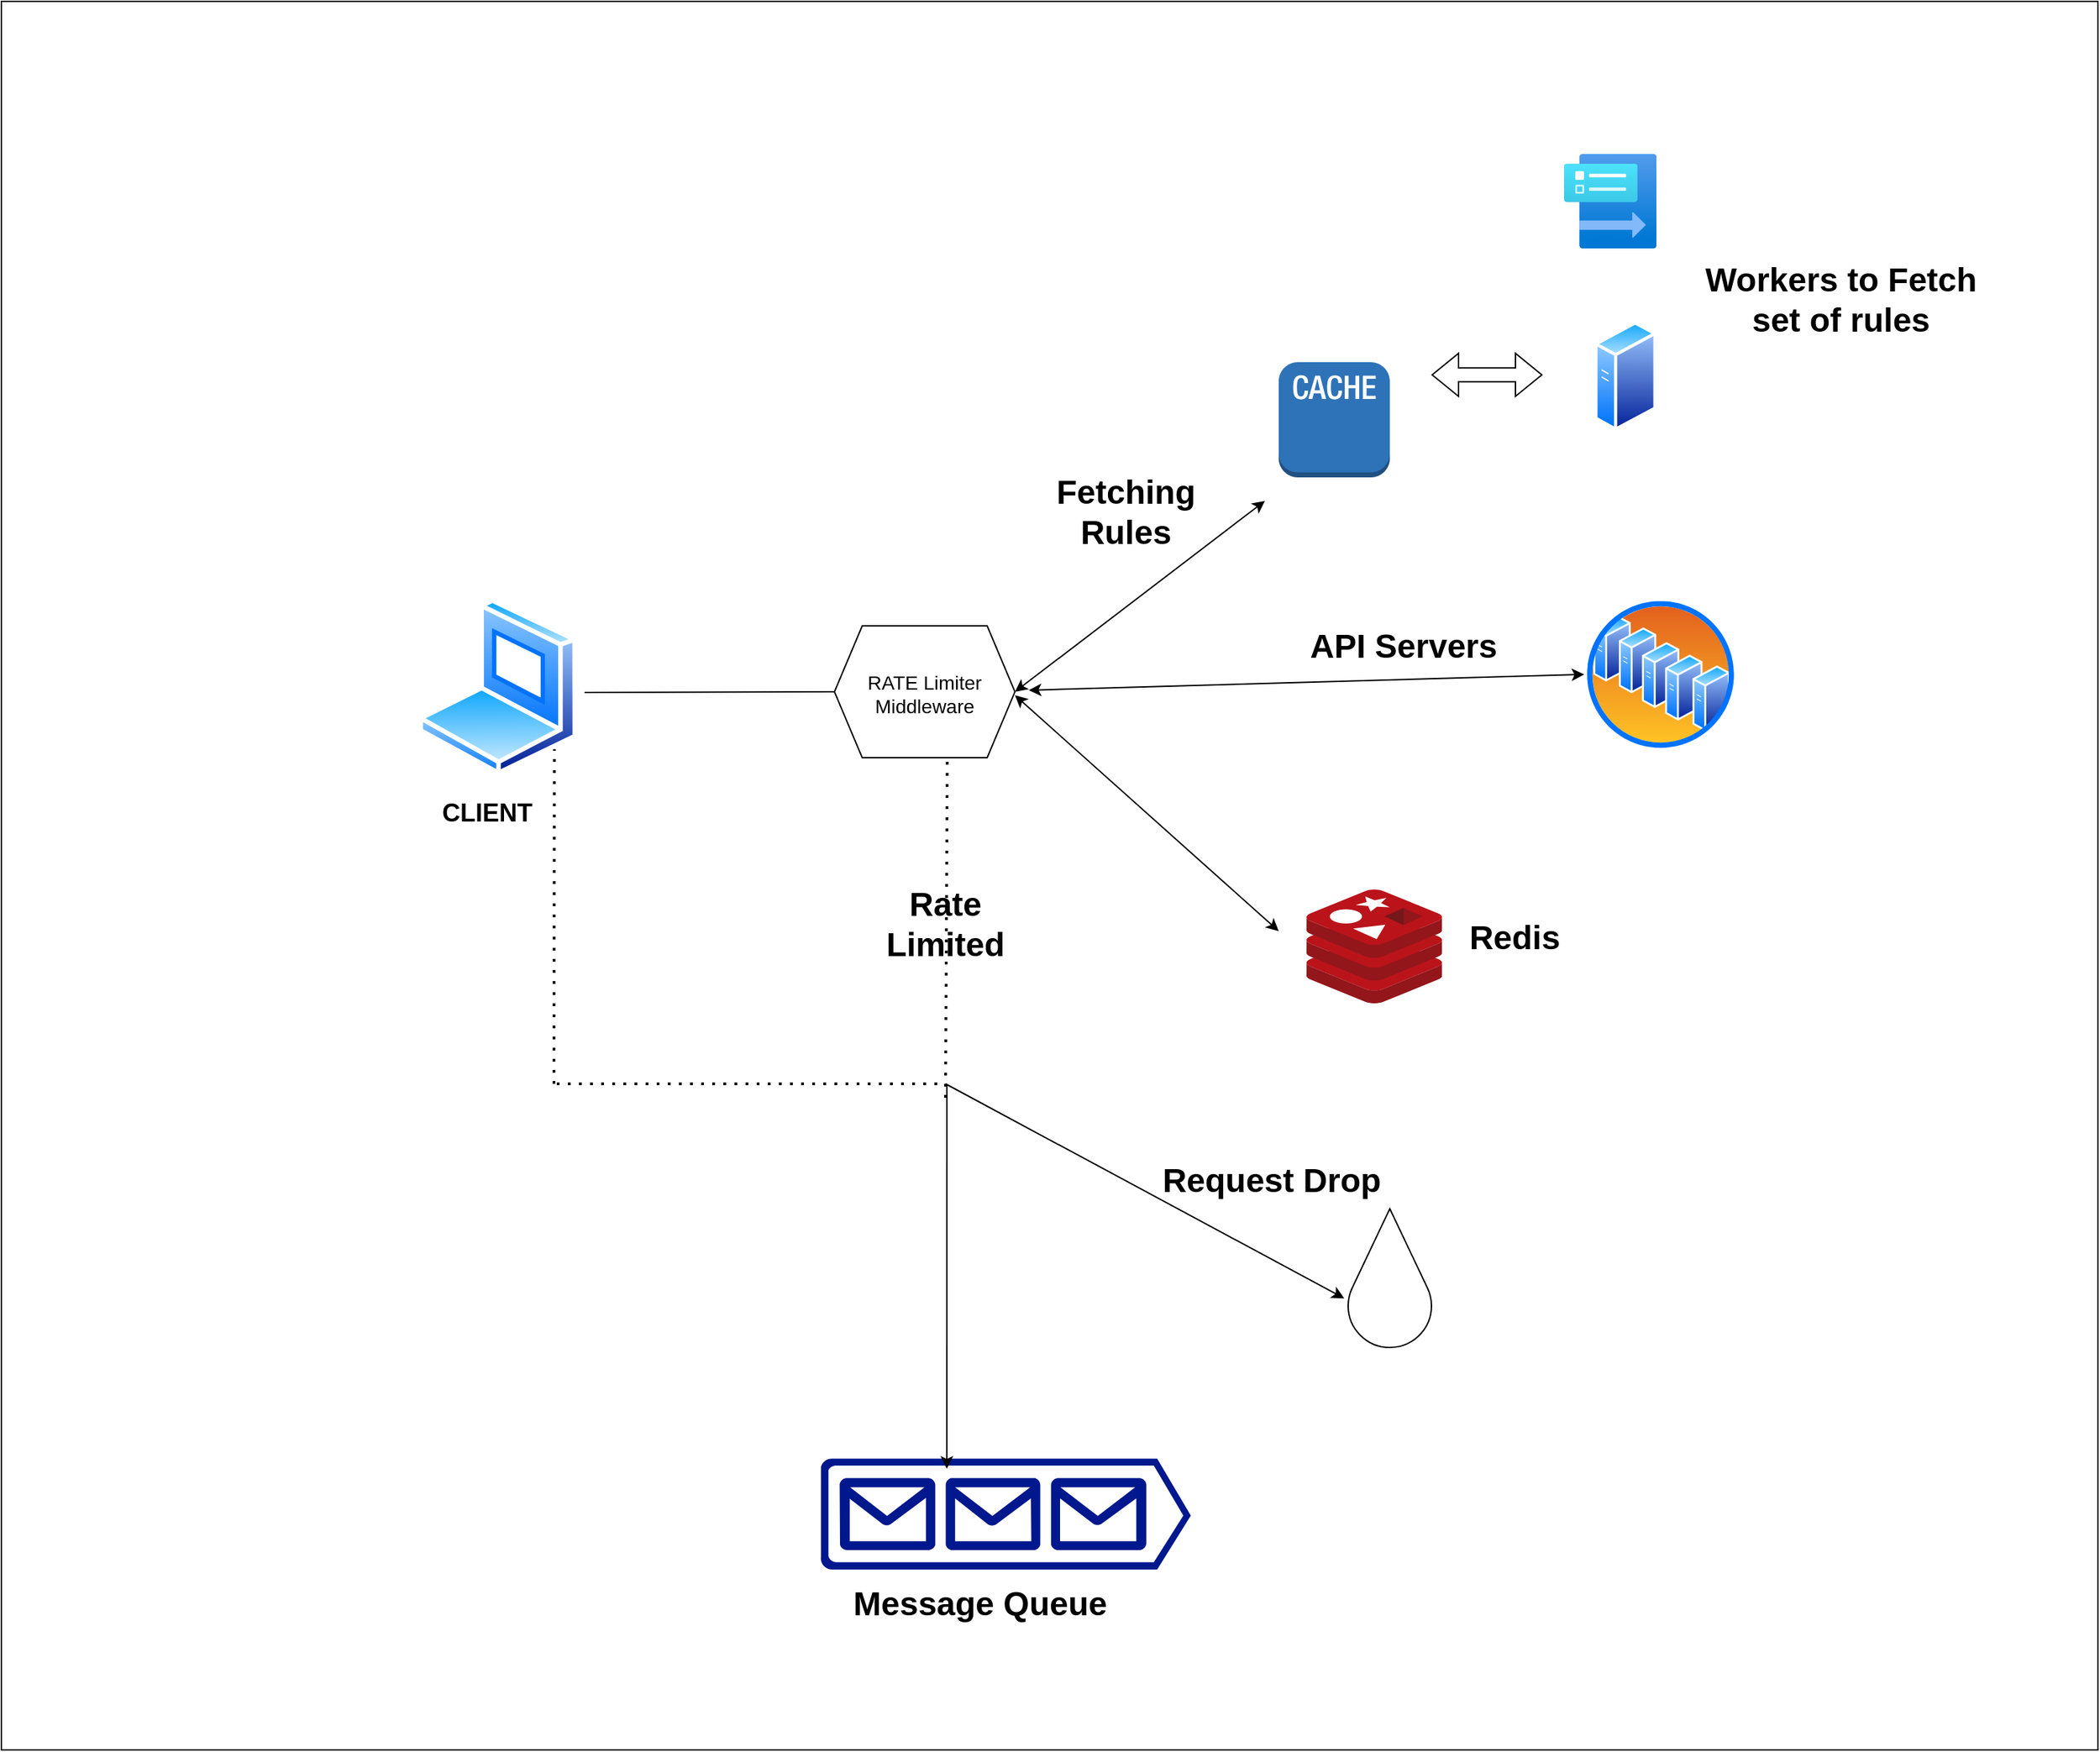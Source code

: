 <mxfile version="24.7.6">
  <diagram name="Page-1" id="t0z6HX3SSCtNVtdLfMdY">
    <mxGraphModel dx="2751" dy="2340" grid="1" gridSize="10" guides="1" tooltips="1" connect="1" arrows="1" fold="1" page="1" pageScale="1" pageWidth="827" pageHeight="1169" math="0" shadow="0">
      <root>
        <mxCell id="0" />
        <mxCell id="1" parent="0" />
        <mxCell id="lRik8jNGAHW4wpgIvJV3-1" value="" style="image;aspect=fixed;perimeter=ellipsePerimeter;html=1;align=center;shadow=0;dashed=0;spacingTop=3;image=img/lib/active_directory/laptop_client.svg;" vertex="1" parent="1">
          <mxGeometry x="-50" y="180" width="115" height="127.78" as="geometry" />
        </mxCell>
        <mxCell id="lRik8jNGAHW4wpgIvJV3-2" value="" style="shape=hexagon;perimeter=hexagonPerimeter2;whiteSpace=wrap;html=1;fixedSize=1;" vertex="1" parent="1">
          <mxGeometry x="250" y="200" width="130" height="95" as="geometry" />
        </mxCell>
        <mxCell id="lRik8jNGAHW4wpgIvJV3-3" value="" style="image;aspect=fixed;perimeter=ellipsePerimeter;html=1;align=center;shadow=0;dashed=0;spacingTop=3;image=img/lib/active_directory/server_farm.svg;" vertex="1" parent="1">
          <mxGeometry x="790" y="180" width="110" height="110" as="geometry" />
        </mxCell>
        <mxCell id="lRik8jNGAHW4wpgIvJV3-4" value="" style="outlineConnect=0;dashed=0;verticalLabelPosition=bottom;verticalAlign=top;align=center;html=1;shape=mxgraph.aws3.cache_node;fillColor=#2E73B8;gradientColor=none;" vertex="1" parent="1">
          <mxGeometry x="570" y="10" width="80" height="83" as="geometry" />
        </mxCell>
        <mxCell id="lRik8jNGAHW4wpgIvJV3-5" value="" style="image;aspect=fixed;perimeter=ellipsePerimeter;html=1;align=center;shadow=0;dashed=0;spacingTop=3;image=img/lib/active_directory/generic_server.svg;" vertex="1" parent="1">
          <mxGeometry x="797.3" y="-20" width="44.8" height="80" as="geometry" />
        </mxCell>
        <mxCell id="lRik8jNGAHW4wpgIvJV3-6" value="" style="image;sketch=0;aspect=fixed;html=1;points=[];align=center;fontSize=12;image=img/lib/mscae/Cache_Redis_Product.svg;" vertex="1" parent="1">
          <mxGeometry x="590" y="390" width="97.62" height="82" as="geometry" />
        </mxCell>
        <mxCell id="lRik8jNGAHW4wpgIvJV3-9" value="" style="sketch=0;aspect=fixed;pointerEvents=1;shadow=0;dashed=0;html=1;strokeColor=none;labelPosition=center;verticalLabelPosition=bottom;verticalAlign=top;align=center;fillColor=#00188D;shape=mxgraph.azure.queue_generic" vertex="1" parent="1">
          <mxGeometry x="240" y="800" width="266.67" height="80" as="geometry" />
        </mxCell>
        <mxCell id="lRik8jNGAHW4wpgIvJV3-10" value="" style="verticalLabelPosition=bottom;verticalAlign=top;html=1;shape=mxgraph.basic.drop" vertex="1" parent="1">
          <mxGeometry x="620" y="620" width="60" height="100" as="geometry" />
        </mxCell>
        <mxCell id="lRik8jNGAHW4wpgIvJV3-11" value="" style="image;aspect=fixed;html=1;points=[];align=center;fontSize=12;image=img/lib/azure2/other/Data_Collection_Rules.svg;" vertex="1" parent="1">
          <mxGeometry x="775.5" y="-140" width="66.6" height="68" as="geometry" />
        </mxCell>
        <mxCell id="lRik8jNGAHW4wpgIvJV3-12" value="&lt;b&gt;&lt;font style=&quot;font-size: 18px;&quot;&gt;CLIENT&lt;/font&gt;&lt;/b&gt;" style="text;html=1;align=center;verticalAlign=middle;whiteSpace=wrap;rounded=0;" vertex="1" parent="1">
          <mxGeometry x="-70" y="320" width="140" height="30" as="geometry" />
        </mxCell>
        <mxCell id="lRik8jNGAHW4wpgIvJV3-13" value="&lt;font style=&quot;font-size: 14px;&quot;&gt;RATE Limiter Middleware&lt;/font&gt;" style="text;html=1;align=center;verticalAlign=middle;whiteSpace=wrap;rounded=0;" vertex="1" parent="1">
          <mxGeometry x="260" y="218.89" width="110" height="61.11" as="geometry" />
        </mxCell>
        <mxCell id="lRik8jNGAHW4wpgIvJV3-14" value="" style="endArrow=classic;startArrow=classic;html=1;rounded=0;exitX=1;exitY=0.5;exitDx=0;exitDy=0;" edge="1" parent="1" source="lRik8jNGAHW4wpgIvJV3-2">
          <mxGeometry width="50" height="50" relative="1" as="geometry">
            <mxPoint x="270" y="120" as="sourcePoint" />
            <mxPoint x="560" y="110" as="targetPoint" />
          </mxGeometry>
        </mxCell>
        <mxCell id="lRik8jNGAHW4wpgIvJV3-15" value="" style="endArrow=classic;startArrow=classic;html=1;rounded=0;entryX=0;entryY=0.5;entryDx=0;entryDy=0;" edge="1" parent="1" target="lRik8jNGAHW4wpgIvJV3-3">
          <mxGeometry width="50" height="50" relative="1" as="geometry">
            <mxPoint x="390" y="246.39" as="sourcePoint" />
            <mxPoint x="560.0" y="241.39" as="targetPoint" />
          </mxGeometry>
        </mxCell>
        <mxCell id="lRik8jNGAHW4wpgIvJV3-16" value="" style="endArrow=classic;startArrow=classic;html=1;rounded=0;" edge="1" parent="1">
          <mxGeometry width="50" height="50" relative="1" as="geometry">
            <mxPoint x="570" y="420" as="sourcePoint" />
            <mxPoint x="380" y="250" as="targetPoint" />
          </mxGeometry>
        </mxCell>
        <mxCell id="lRik8jNGAHW4wpgIvJV3-17" value="" style="endArrow=classic;html=1;rounded=0;entryX=0.341;entryY=0.092;entryDx=0;entryDy=0;entryPerimeter=0;" edge="1" parent="1" target="lRik8jNGAHW4wpgIvJV3-9">
          <mxGeometry width="50" height="50" relative="1" as="geometry">
            <mxPoint x="331" y="530" as="sourcePoint" />
            <mxPoint x="200" y="490" as="targetPoint" />
          </mxGeometry>
        </mxCell>
        <mxCell id="lRik8jNGAHW4wpgIvJV3-18" value="" style="endArrow=classic;html=1;rounded=0;entryX=-0.047;entryY=0.646;entryDx=0;entryDy=0;entryPerimeter=0;" edge="1" parent="1" target="lRik8jNGAHW4wpgIvJV3-10">
          <mxGeometry width="50" height="50" relative="1" as="geometry">
            <mxPoint x="330" y="530" as="sourcePoint" />
            <mxPoint x="440" y="480" as="targetPoint" />
            <Array as="points" />
          </mxGeometry>
        </mxCell>
        <mxCell id="lRik8jNGAHW4wpgIvJV3-19" value="" style="shape=flexArrow;endArrow=classic;startArrow=classic;html=1;rounded=0;" edge="1" parent="1">
          <mxGeometry width="100" height="100" relative="1" as="geometry">
            <mxPoint x="680" y="19.09" as="sourcePoint" />
            <mxPoint x="760" y="19.09" as="targetPoint" />
          </mxGeometry>
        </mxCell>
        <mxCell id="lRik8jNGAHW4wpgIvJV3-22" value="" style="endArrow=none;html=1;rounded=0;entryX=0;entryY=0.5;entryDx=0;entryDy=0;" edge="1" parent="1" target="lRik8jNGAHW4wpgIvJV3-2">
          <mxGeometry width="50" height="50" relative="1" as="geometry">
            <mxPoint x="70" y="248" as="sourcePoint" />
            <mxPoint x="140" y="230" as="targetPoint" />
          </mxGeometry>
        </mxCell>
        <mxCell id="lRik8jNGAHW4wpgIvJV3-23" value="" style="endArrow=none;dashed=1;html=1;dashPattern=1 3;strokeWidth=2;rounded=0;entryX=0.625;entryY=1;entryDx=0;entryDy=0;" edge="1" parent="1" target="lRik8jNGAHW4wpgIvJV3-2">
          <mxGeometry width="50" height="50" relative="1" as="geometry">
            <mxPoint x="330" y="540" as="sourcePoint" />
            <mxPoint x="320" y="300" as="targetPoint" />
          </mxGeometry>
        </mxCell>
        <mxCell id="lRik8jNGAHW4wpgIvJV3-24" value="" style="endArrow=none;dashed=1;html=1;dashPattern=1 3;strokeWidth=2;rounded=0;" edge="1" parent="1">
          <mxGeometry width="50" height="50" relative="1" as="geometry">
            <mxPoint x="50" y="530" as="sourcePoint" />
            <mxPoint x="330" y="530" as="targetPoint" />
          </mxGeometry>
        </mxCell>
        <mxCell id="lRik8jNGAHW4wpgIvJV3-25" value="" style="endArrow=none;dashed=1;html=1;dashPattern=1 3;strokeWidth=2;rounded=0;entryX=1;entryY=1;entryDx=0;entryDy=0;" edge="1" parent="1" target="lRik8jNGAHW4wpgIvJV3-1">
          <mxGeometry width="50" height="50" relative="1" as="geometry">
            <mxPoint x="48" y="530" as="sourcePoint" />
            <mxPoint x="50" y="390" as="targetPoint" />
          </mxGeometry>
        </mxCell>
        <mxCell id="lRik8jNGAHW4wpgIvJV3-30" value="&lt;font style=&quot;font-size: 24px;&quot;&gt;&lt;b style=&quot;&quot;&gt;Rate Limited&lt;/b&gt;&lt;/font&gt;" style="text;html=1;align=center;verticalAlign=middle;whiteSpace=wrap;rounded=0;" vertex="1" parent="1">
          <mxGeometry x="260" y="390" width="140" height="50" as="geometry" />
        </mxCell>
        <mxCell id="lRik8jNGAHW4wpgIvJV3-31" value="&lt;font style=&quot;font-size: 24px;&quot;&gt;&lt;b&gt;Message Queue&lt;/b&gt;&lt;/font&gt;" style="text;html=1;align=center;verticalAlign=middle;whiteSpace=wrap;rounded=0;" vertex="1" parent="1">
          <mxGeometry x="260" y="890" width="190" height="30" as="geometry" />
        </mxCell>
        <mxCell id="lRik8jNGAHW4wpgIvJV3-32" value="&lt;span style=&quot;font-size: 24px;&quot;&gt;&lt;b&gt;Request Drop&lt;/b&gt;&lt;/span&gt;" style="text;html=1;align=center;verticalAlign=middle;whiteSpace=wrap;rounded=0;" vertex="1" parent="1">
          <mxGeometry x="470" y="585" width="190" height="30" as="geometry" />
        </mxCell>
        <mxCell id="lRik8jNGAHW4wpgIvJV3-33" value="&lt;font style=&quot;font-size: 24px;&quot;&gt;&lt;b style=&quot;&quot;&gt;Redis&lt;/b&gt;&lt;/font&gt;" style="text;html=1;align=center;verticalAlign=middle;whiteSpace=wrap;rounded=0;" vertex="1" parent="1">
          <mxGeometry x="670" y="400" width="140" height="50" as="geometry" />
        </mxCell>
        <mxCell id="lRik8jNGAHW4wpgIvJV3-34" value="&lt;font style=&quot;font-size: 24px;&quot;&gt;&lt;b style=&quot;&quot;&gt;API Servers&lt;/b&gt;&lt;/font&gt;" style="text;html=1;align=center;verticalAlign=middle;whiteSpace=wrap;rounded=0;" vertex="1" parent="1">
          <mxGeometry x="590" y="190" width="140" height="50" as="geometry" />
        </mxCell>
        <mxCell id="lRik8jNGAHW4wpgIvJV3-35" value="&lt;font style=&quot;font-size: 24px;&quot;&gt;&lt;b style=&quot;&quot;&gt;Fetching Rules&lt;/b&gt;&lt;/font&gt;" style="text;html=1;align=center;verticalAlign=middle;whiteSpace=wrap;rounded=0;" vertex="1" parent="1">
          <mxGeometry x="390" y="93" width="140" height="50" as="geometry" />
        </mxCell>
        <mxCell id="lRik8jNGAHW4wpgIvJV3-37" value="&lt;font style=&quot;font-size: 24px;&quot;&gt;&lt;b style=&quot;&quot;&gt;Workers to Fetch set of rules&lt;/b&gt;&lt;/font&gt;" style="text;html=1;align=center;verticalAlign=middle;whiteSpace=wrap;rounded=0;" vertex="1" parent="1">
          <mxGeometry x="860" y="-70" width="230" height="70" as="geometry" />
        </mxCell>
        <mxCell id="lRik8jNGAHW4wpgIvJV3-38" value="" style="rounded=0;whiteSpace=wrap;html=1;fillOpacity=0;" vertex="1" parent="1">
          <mxGeometry x="-350" y="-250" width="1510" height="1260" as="geometry" />
        </mxCell>
      </root>
    </mxGraphModel>
  </diagram>
</mxfile>
